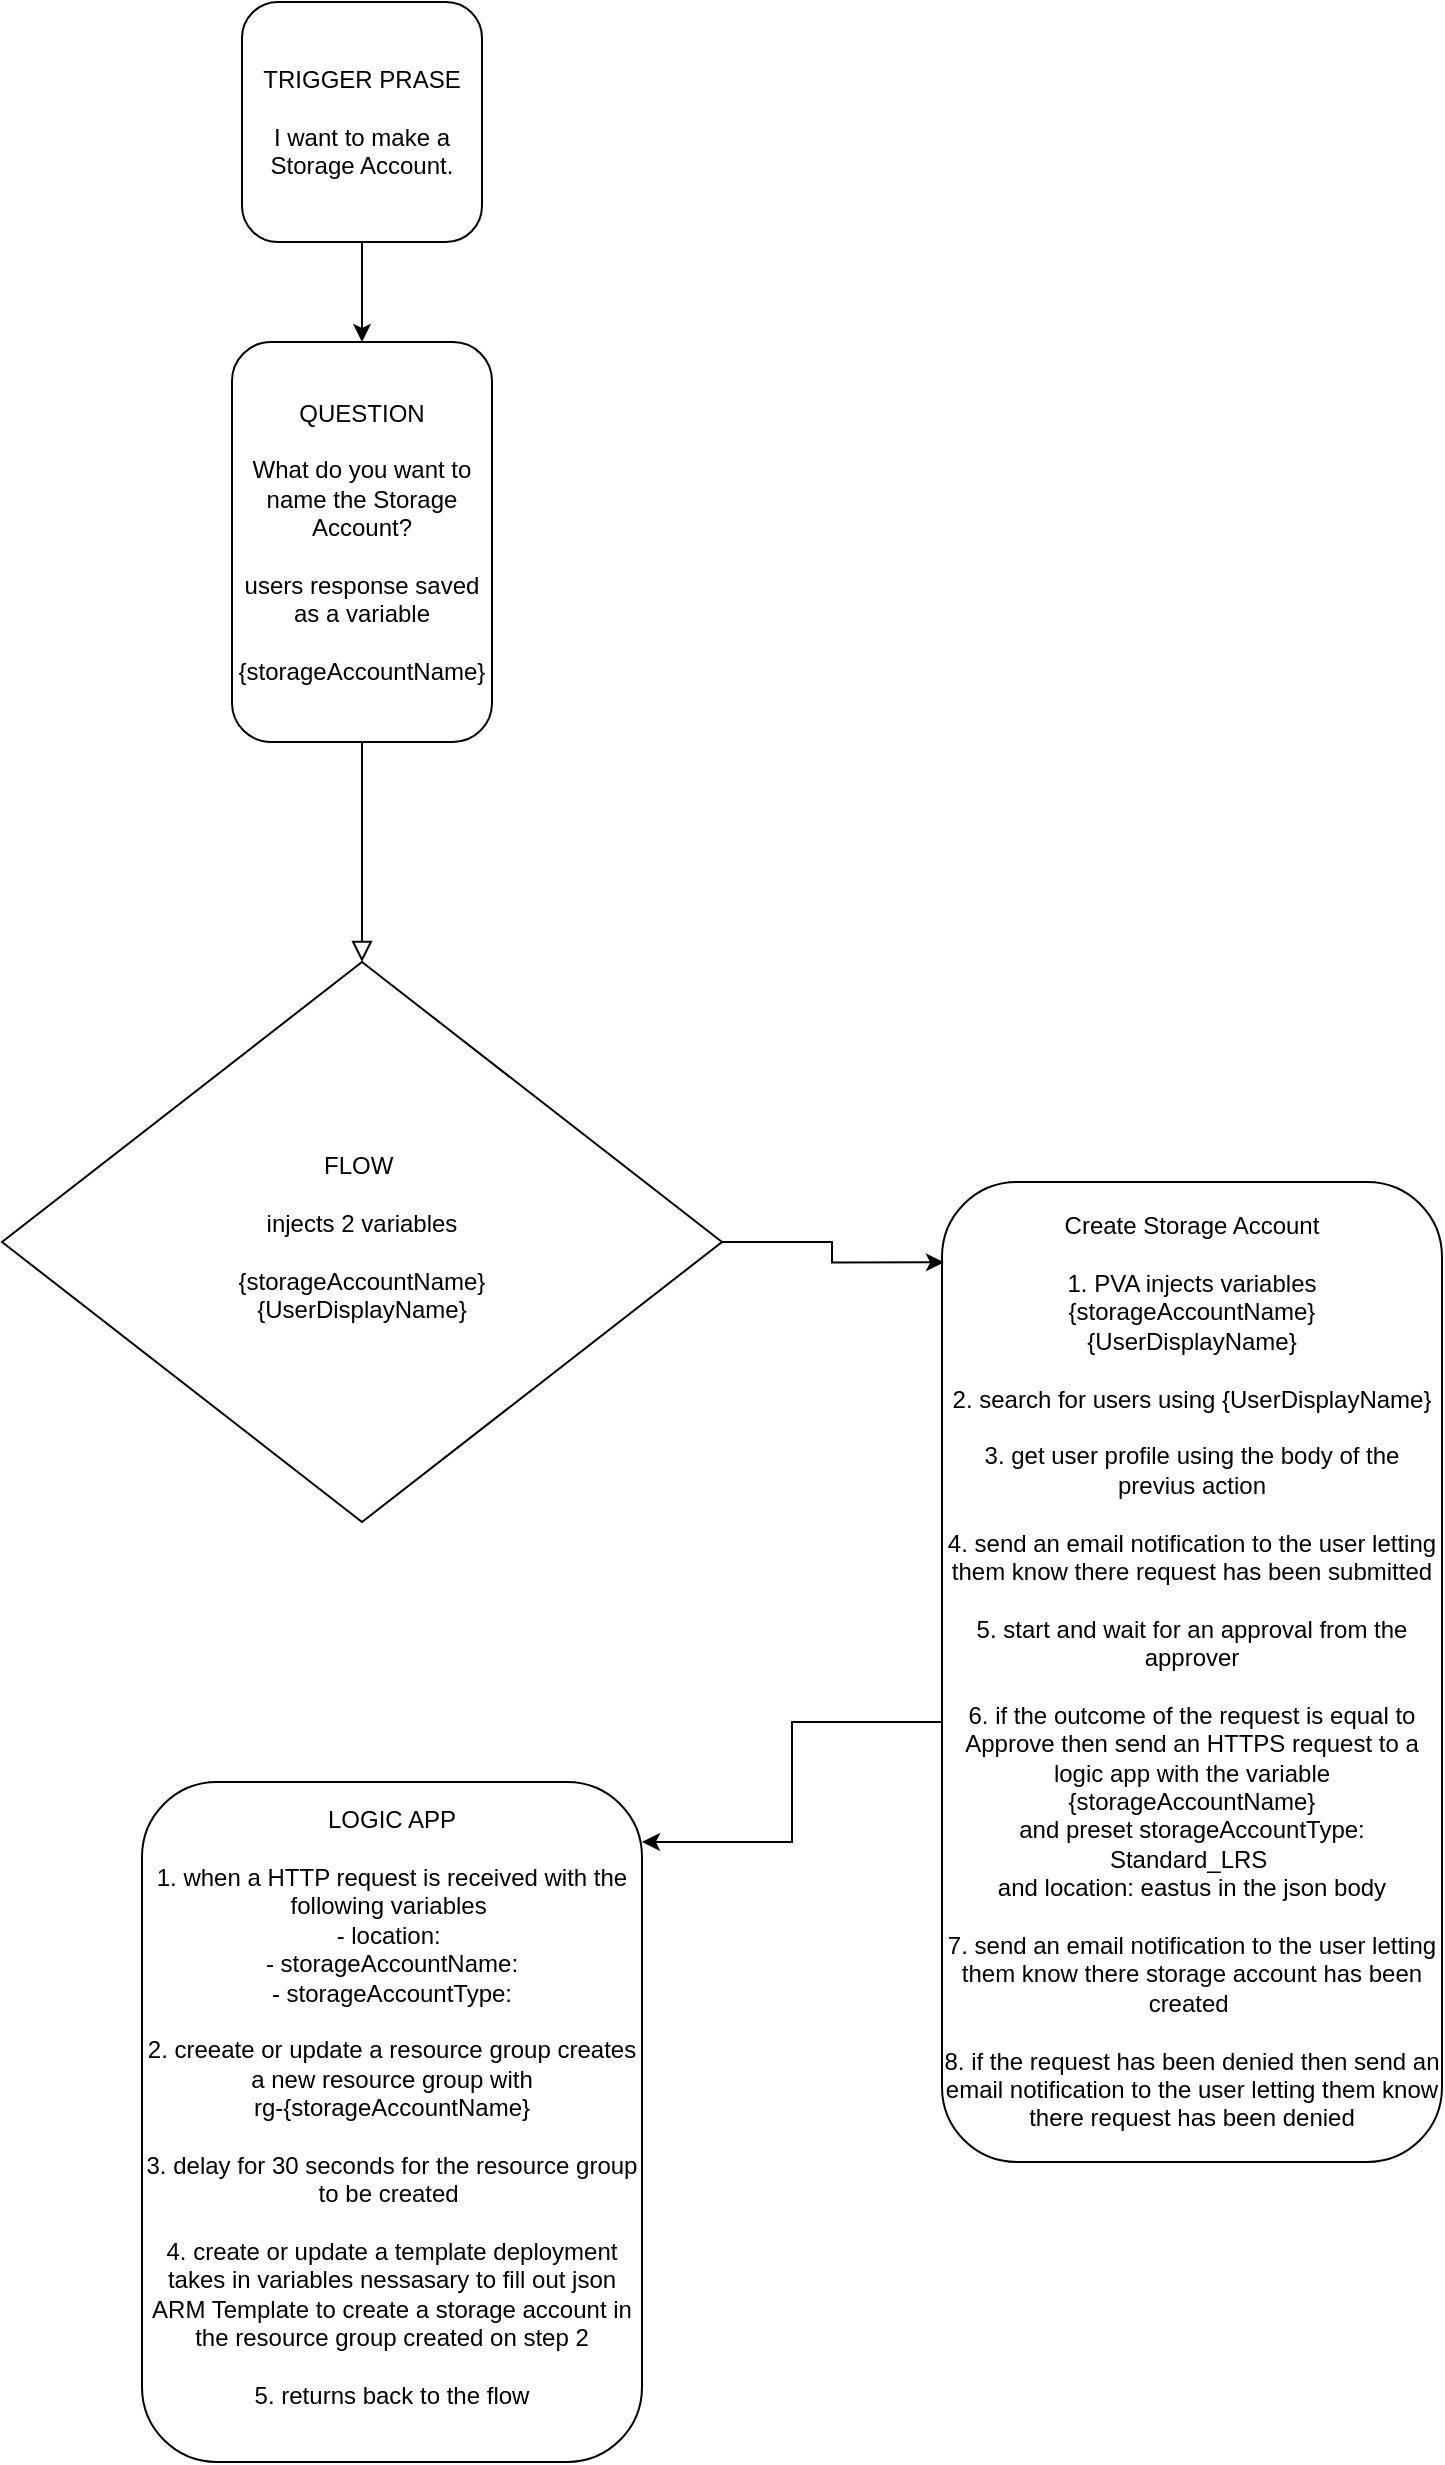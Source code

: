 <mxfile version="14.4.3" type="device"><diagram id="C5RBs43oDa-KdzZeNtuy" name="Page-1"><mxGraphModel dx="1326" dy="806" grid="1" gridSize="10" guides="1" tooltips="1" connect="1" arrows="1" fold="1" page="1" pageScale="1" pageWidth="827" pageHeight="1169" math="0" shadow="0"><root><mxCell id="WIyWlLk6GJQsqaUBKTNV-0"/><mxCell id="WIyWlLk6GJQsqaUBKTNV-1" parent="WIyWlLk6GJQsqaUBKTNV-0"/><mxCell id="WIyWlLk6GJQsqaUBKTNV-2" value="" style="rounded=0;html=1;jettySize=auto;orthogonalLoop=1;fontSize=11;endArrow=block;endFill=0;endSize=8;strokeWidth=1;shadow=0;labelBackgroundColor=none;edgeStyle=orthogonalEdgeStyle;" parent="WIyWlLk6GJQsqaUBKTNV-1" source="WIyWlLk6GJQsqaUBKTNV-3" target="WIyWlLk6GJQsqaUBKTNV-6" edge="1"><mxGeometry relative="1" as="geometry"/></mxCell><mxCell id="WIyWlLk6GJQsqaUBKTNV-3" value="QUESTION&lt;br&gt;&lt;br&gt;What do you want to name the Storage Account?&lt;br&gt;&lt;br&gt;users response saved as a variable&lt;br&gt;&lt;br&gt;{storageAccountName}" style="rounded=1;whiteSpace=wrap;html=1;fontSize=12;glass=0;strokeWidth=1;shadow=0;" parent="WIyWlLk6GJQsqaUBKTNV-1" vertex="1"><mxGeometry x="155" y="220" width="130" height="200" as="geometry"/></mxCell><mxCell id="yOznRdSJWyc9xRPnWfmG-1" style="edgeStyle=orthogonalEdgeStyle;rounded=0;orthogonalLoop=1;jettySize=auto;html=1;entryX=0.004;entryY=0.082;entryDx=0;entryDy=0;entryPerimeter=0;" edge="1" parent="WIyWlLk6GJQsqaUBKTNV-1" source="WIyWlLk6GJQsqaUBKTNV-6" target="WIyWlLk6GJQsqaUBKTNV-7"><mxGeometry relative="1" as="geometry"/></mxCell><mxCell id="WIyWlLk6GJQsqaUBKTNV-6" value="FLOW&amp;nbsp;&lt;br&gt;&lt;br&gt;injects 2 variables&lt;br&gt;&lt;br&gt;{storageAccountName}&lt;br&gt;{UserDisplayName}" style="rhombus;whiteSpace=wrap;html=1;shadow=0;fontFamily=Helvetica;fontSize=12;align=center;strokeWidth=1;spacing=6;spacingTop=-4;" parent="WIyWlLk6GJQsqaUBKTNV-1" vertex="1"><mxGeometry x="40" y="530" width="360" height="280" as="geometry"/></mxCell><mxCell id="yOznRdSJWyc9xRPnWfmG-4" style="edgeStyle=orthogonalEdgeStyle;rounded=0;orthogonalLoop=1;jettySize=auto;html=1;" edge="1" parent="WIyWlLk6GJQsqaUBKTNV-1" source="WIyWlLk6GJQsqaUBKTNV-7"><mxGeometry relative="1" as="geometry"><mxPoint x="360" y="970" as="targetPoint"/><Array as="points"><mxPoint x="435" y="910"/><mxPoint x="435" y="970"/></Array></mxGeometry></mxCell><mxCell id="WIyWlLk6GJQsqaUBKTNV-7" value="&lt;span&gt;Create Storage Account&lt;br&gt;&lt;br&gt;1. PVA injects variables&lt;br&gt;{storageAccountName}&lt;/span&gt;&lt;br&gt;&lt;span&gt;{UserDisplayName}&lt;br&gt;&lt;br&gt;2. search for users using {UserDisplayName}&lt;br&gt;&lt;br&gt;3. get user profile using the body of the previus action&lt;br&gt;&lt;br&gt;4. send an email notification to the user letting them know there request has been submitted&lt;br&gt;&lt;br&gt;5. start and wait for an approval from the approver&lt;br&gt;&lt;br&gt;6. if the outcome of the request is equal to Approve then send an HTTPS request to a logic app with the variable {storageAccountName}&lt;br&gt;and preset storageAccountType: Standard_LRS&amp;nbsp;&lt;br&gt;and location: eastus in the json body&lt;br&gt;&lt;br&gt;7. send an email notification to the user letting them know there storage account has been created&amp;nbsp;&lt;br&gt;&lt;br&gt;8. if the request has been denied then send an email notification to the user letting them know there request has been denied&lt;br&gt;&lt;/span&gt;" style="rounded=1;whiteSpace=wrap;html=1;fontSize=12;glass=0;strokeWidth=1;shadow=0;" parent="WIyWlLk6GJQsqaUBKTNV-1" vertex="1"><mxGeometry x="510" y="640" width="250" height="490" as="geometry"/></mxCell><mxCell id="yOznRdSJWyc9xRPnWfmG-2" style="edgeStyle=orthogonalEdgeStyle;rounded=0;orthogonalLoop=1;jettySize=auto;html=1;entryX=0.5;entryY=0;entryDx=0;entryDy=0;" edge="1" parent="WIyWlLk6GJQsqaUBKTNV-1" source="yOznRdSJWyc9xRPnWfmG-0" target="WIyWlLk6GJQsqaUBKTNV-3"><mxGeometry relative="1" as="geometry"/></mxCell><mxCell id="yOznRdSJWyc9xRPnWfmG-0" value="TRIGGER PRASE&lt;br&gt;&lt;br&gt;I want to make a Storage Account." style="rounded=1;whiteSpace=wrap;html=1;fontSize=12;glass=0;strokeWidth=1;shadow=0;" vertex="1" parent="WIyWlLk6GJQsqaUBKTNV-1"><mxGeometry x="160" y="50" width="120" height="120" as="geometry"/></mxCell><mxCell id="yOznRdSJWyc9xRPnWfmG-5" value="&lt;span&gt;LOGIC APP&lt;br&gt;&lt;br&gt;1. when a HTTP request is received with the following variables&amp;nbsp;&lt;br&gt;- location:&amp;nbsp;&lt;br&gt;- storageAccountName:&lt;br&gt;- storageAccountType:&lt;br&gt;&lt;br&gt;2. creeate or update a resource group creates a new resource group with &lt;br&gt;rg-{storageAccountName}&lt;br&gt;&lt;br&gt;3. delay for 30 seconds for the resource group to be created&amp;nbsp;&lt;br&gt;&lt;br&gt;4. create or update a template deployment takes in variables nessasary to fill out json ARM Template to create a storage account in the resource group created on step 2&lt;br&gt;&lt;br&gt;5. returns back to the flow&lt;br&gt;&lt;br&gt;&lt;/span&gt;" style="rounded=1;whiteSpace=wrap;html=1;fontSize=12;glass=0;strokeWidth=1;shadow=0;" vertex="1" parent="WIyWlLk6GJQsqaUBKTNV-1"><mxGeometry x="110" y="940" width="250" height="340" as="geometry"/></mxCell></root></mxGraphModel></diagram></mxfile>